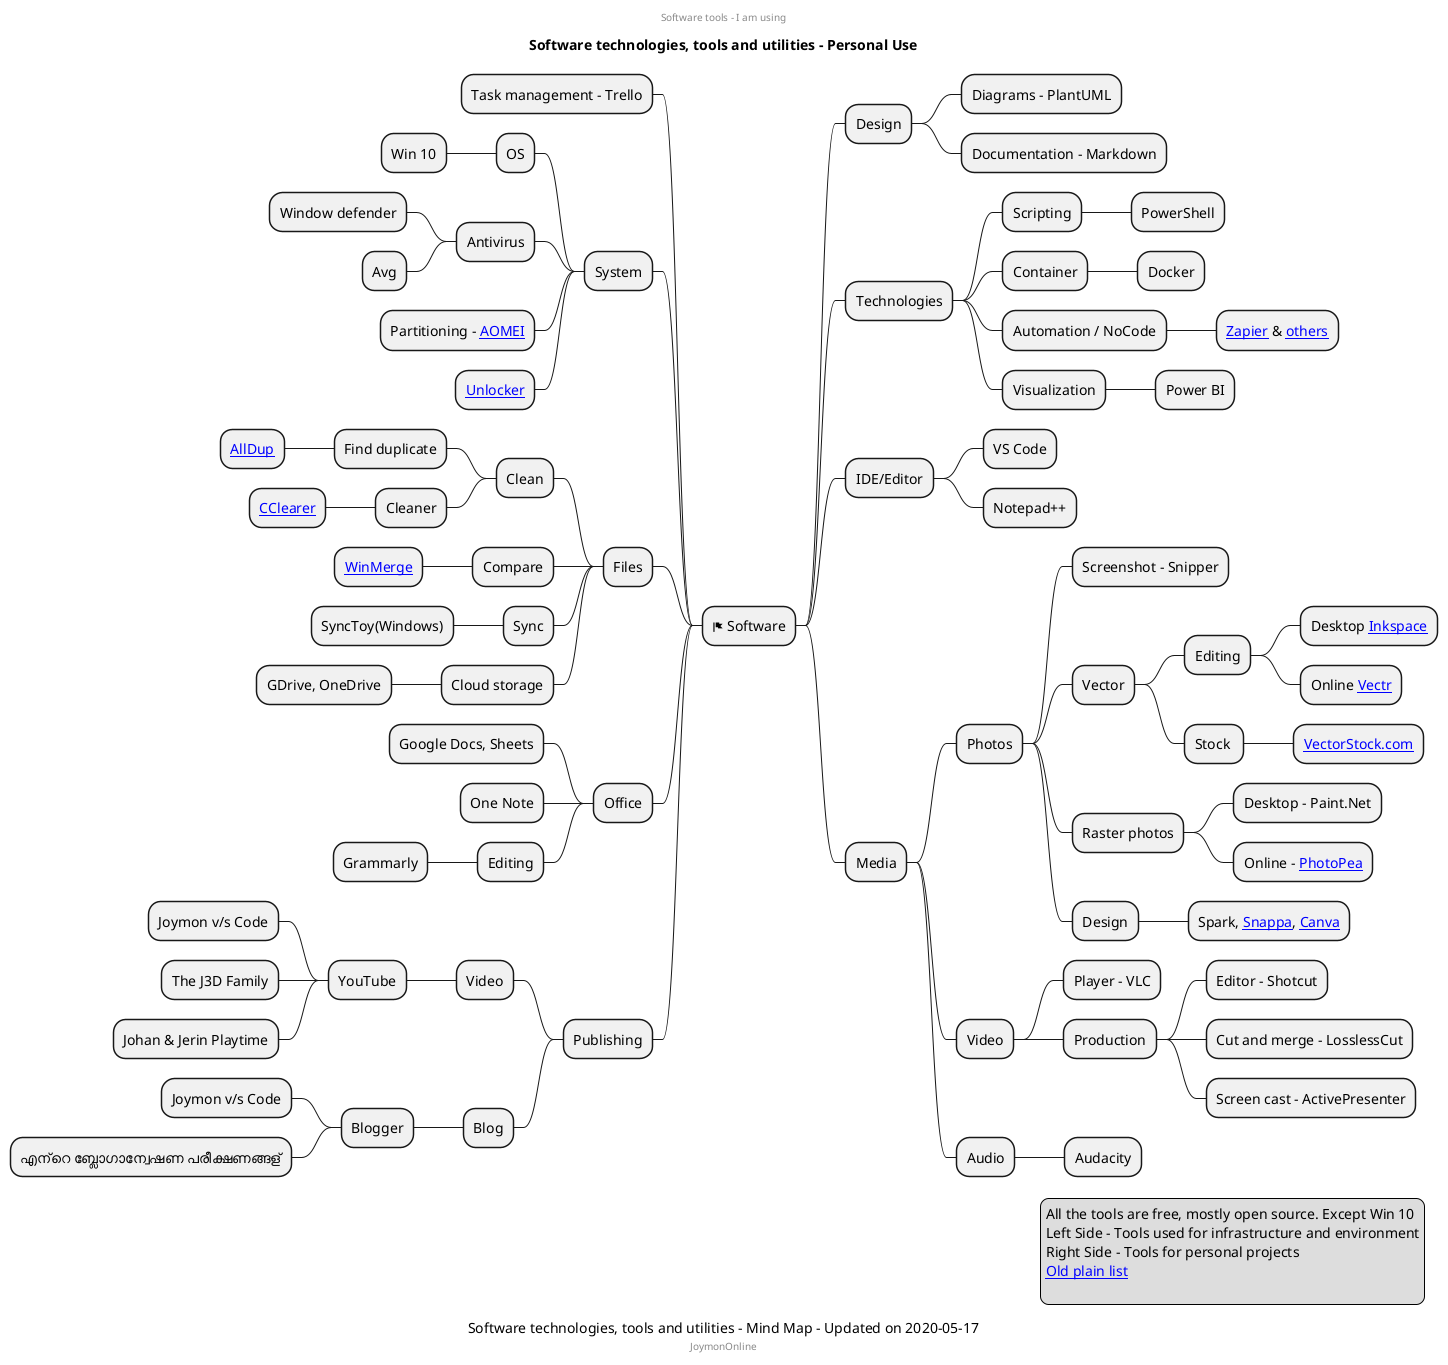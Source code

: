 @startmindmap
center header
Software tools - I am using
endheader
title Software technologies, tools and utilities - Personal Use
caption Software technologies, tools and utilities - Mind Map - Updated on 2020-05-17
center footer JoymonOnline
* <&flag> Software
** Design
*** Diagrams - PlantUML
*** Documentation - Markdown
** Technologies
*** Scripting
**** PowerShell
*** Container
**** Docker
*** Automation / NoCode
**** [[https://zapier.com/home Zapier]] & [[https://gist.github.com/joymon/89aeb18bef588895426b46a54e2ba970 others]]
*** Visualization
**** Power BI
** IDE/Editor
*** VS Code
*** Notepad++

** Media
*** Photos
**** Screenshot - Snipper
**** Vector
***** Editing
****** Desktop [[https://inkscape.org/ Inkspace]]
****** Online [[https://vectr.com/ Vectr]]
***** Stock 
****** [[https://www.vectorstock.com/ VectorStock.com]]
**** Raster photos
***** Desktop - Paint.Net
***** Online - [[https://www.photopea.com/ PhotoPea]]
**** Design
***** Spark, [[https://snappa.com/ Snappa]], [[https://www.canva.com/ Canva]]
*** Video
**** Player - VLC
**** Production
***** Editor - Shotcut
***** Cut and merge - LosslessCut
***** Screen cast - ActivePresenter
*** Audio
**** Audacity

left side

** Task management - Trello
** System
*** OS
**** Win 10
*** Antivirus
**** Window defender
**** Avg
*** Partitioning - [[https://www.diskpart.com/free-partition-manager.html AOMEI]]
*** [[http://www.emptyloop.com/unlocker/ Unlocker]]
** Files
*** Clean
**** Find duplicate
***** [[http://www.alldup.info/en_download_alldup.php AllDup]]
**** Cleaner
***** [[https://www.ccleaner.com/ CClearer]]
*** Compare
**** [[https://winmerge.org/?lang=en WinMerge]]
*** Sync
**** SyncToy(Windows)
*** Cloud storage
**** GDrive, OneDrive
** Office
*** Google Docs, Sheets
*** One Note
*** Editing
**** Grammarly
** Publishing
*** Video
**** YouTube
***** Joymon v/s Code
***** The J3D Family
***** Johan & Jerin Playtime
*** Blog
**** Blogger
***** Joymon v/s Code
***** എന്‍റെ ബ്ലോഗാന്വേഷണ പരീക്ഷണങ്ങള്‍

legend right
All the tools are free, mostly open source. Except Win 10
Left Side - Tools used for infrastructure and environment
Right Side - Tools for personal projects
[[https://joymonscode.blogspot.com/2017/05/toolbox-for-open-source-developers.html Old plain list]]
  
endlegend

@endmindmap